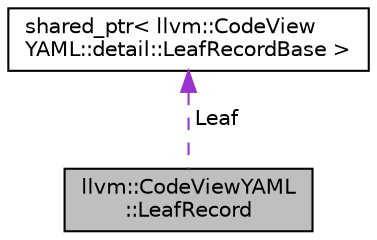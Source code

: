 digraph "llvm::CodeViewYAML::LeafRecord"
{
 // LATEX_PDF_SIZE
  bgcolor="transparent";
  edge [fontname="Helvetica",fontsize="10",labelfontname="Helvetica",labelfontsize="10"];
  node [fontname="Helvetica",fontsize="10",shape="box"];
  Node1 [label="llvm::CodeViewYAML\l::LeafRecord",height=0.2,width=0.4,color="black", fillcolor="grey75", style="filled", fontcolor="black",tooltip=" "];
  Node2 -> Node1 [dir="back",color="darkorchid3",fontsize="10",style="dashed",label=" Leaf" ,fontname="Helvetica"];
  Node2 [label="shared_ptr\< llvm::CodeView\lYAML::detail::LeafRecordBase \>",height=0.2,width=0.4,color="black",tooltip=" "];
}
